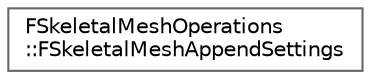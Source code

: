 digraph "Graphical Class Hierarchy"
{
 // INTERACTIVE_SVG=YES
 // LATEX_PDF_SIZE
  bgcolor="transparent";
  edge [fontname=Helvetica,fontsize=10,labelfontname=Helvetica,labelfontsize=10];
  node [fontname=Helvetica,fontsize=10,shape=box,height=0.2,width=0.4];
  rankdir="LR";
  Node0 [id="Node000000",label="FSkeletalMeshOperations\l::FSkeletalMeshAppendSettings",height=0.2,width=0.4,color="grey40", fillcolor="white", style="filled",URL="$db/dec/structFSkeletalMeshOperations_1_1FSkeletalMeshAppendSettings.html",tooltip=" "];
}
